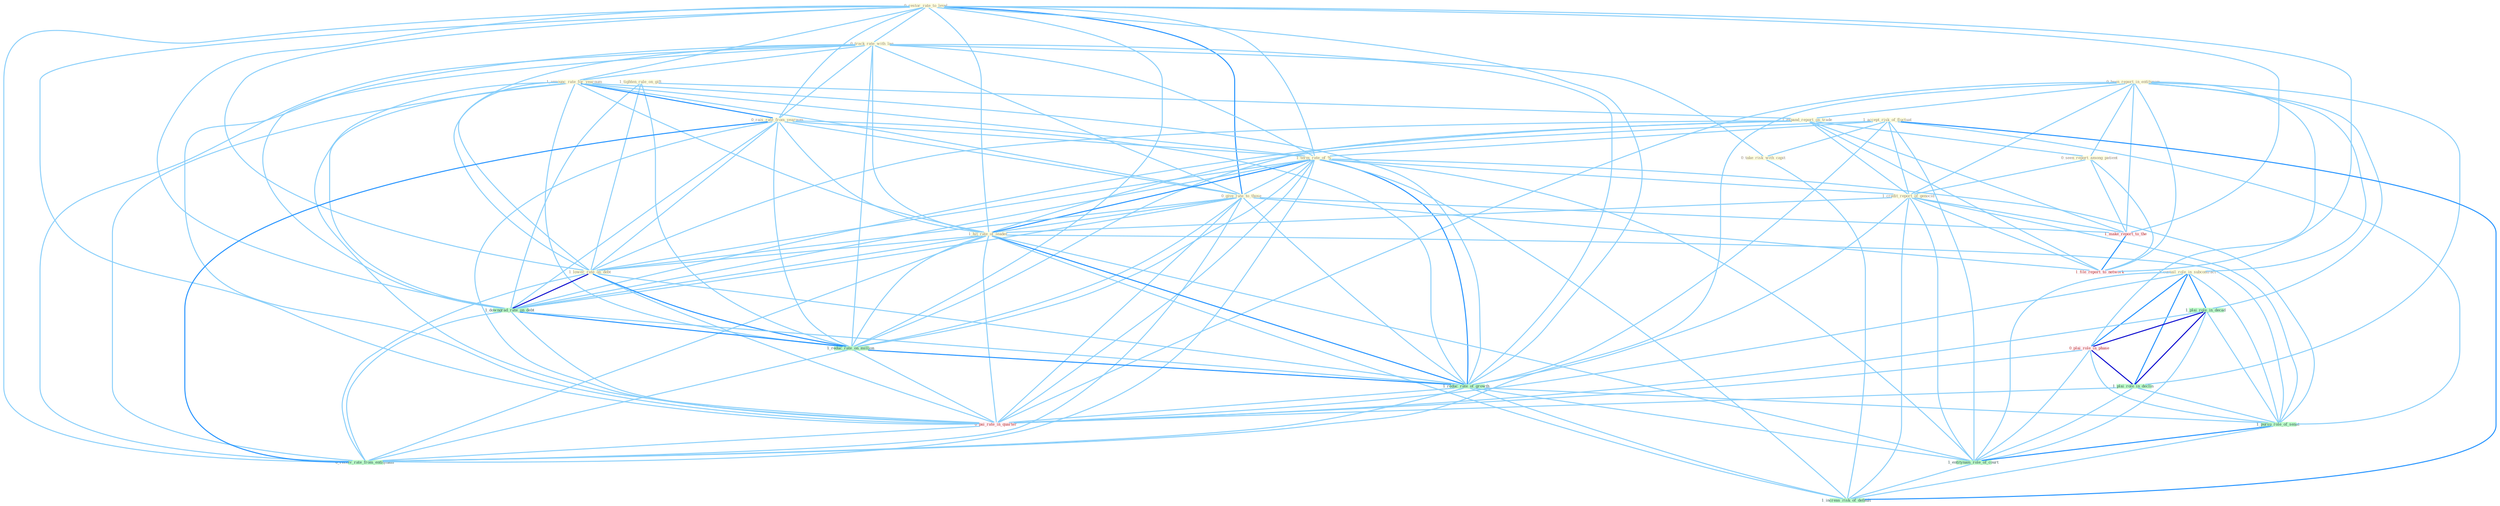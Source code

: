 Graph G{ 
    node
    [shape=polygon,style=filled,width=.5,height=.06,color="#BDFCC9",fixedsize=true,fontsize=4,
    fontcolor="#2f4f4f"];
    {node
    [color="#ffffe0", fontcolor="#8b7d6b"] "0_been_report_in_entitynam " "1_tighten_rule_on_gift " "0_restor_rate_to_level " "1_accept_risk_of_fluctuat " "1_expand_report_on_trade " "0_track_rate_with_lag " "1_announc_rate_for_yearnum " "0_rais_rate_from_yearnum " "1_curtail_role_in_subcontract " "1_term_rate_of_% " "0_give_rate_to_those " "0_seen_report_among_patient " "1_credit_report_of_genocid " "0_take_risk_with_capit " "1_hit_rate_of_leader " "1_lower_rate_on_debt "}
{node [color="#fff0f5", fontcolor="#b22222"] "0_plai_role_in_phase " "1_make_report_to_the " "0_pai_rate_in_quarter " "1_file_report_to_network "}
edge [color="#B0E2FF"];

	"0_been_report_in_entitynam " -- "1_expand_report_on_trade " [w="1", color="#87cefa" ];
	"0_been_report_in_entitynam " -- "1_curtail_role_in_subcontract " [w="1", color="#87cefa" ];
	"0_been_report_in_entitynam " -- "0_seen_report_among_patient " [w="1", color="#87cefa" ];
	"0_been_report_in_entitynam " -- "1_credit_report_of_genocid " [w="1", color="#87cefa" ];
	"0_been_report_in_entitynam " -- "1_plai_role_in_decad " [w="1", color="#87cefa" ];
	"0_been_report_in_entitynam " -- "0_plai_role_in_phase " [w="1", color="#87cefa" ];
	"0_been_report_in_entitynam " -- "1_make_report_to_the " [w="1", color="#87cefa" ];
	"0_been_report_in_entitynam " -- "1_plai_role_in_declin " [w="1", color="#87cefa" ];
	"0_been_report_in_entitynam " -- "0_pai_rate_in_quarter " [w="1", color="#87cefa" ];
	"0_been_report_in_entitynam " -- "1_file_report_to_network " [w="1", color="#87cefa" ];
	"0_been_report_in_entitynam " -- "0_receiv_rate_from_entitynam " [w="1", color="#87cefa" ];
	"1_tighten_rule_on_gift " -- "1_expand_report_on_trade " [w="1", color="#87cefa" ];
	"1_tighten_rule_on_gift " -- "1_lower_rate_on_debt " [w="1", color="#87cefa" ];
	"1_tighten_rule_on_gift " -- "1_downgrad_rate_on_debt " [w="1", color="#87cefa" ];
	"1_tighten_rule_on_gift " -- "1_reduc_rate_on_million " [w="1", color="#87cefa" ];
	"0_restor_rate_to_level " -- "0_track_rate_with_lag " [w="1", color="#87cefa" ];
	"0_restor_rate_to_level " -- "1_announc_rate_for_yearnum " [w="1", color="#87cefa" ];
	"0_restor_rate_to_level " -- "0_rais_rate_from_yearnum " [w="1", color="#87cefa" ];
	"0_restor_rate_to_level " -- "1_term_rate_of_% " [w="1", color="#87cefa" ];
	"0_restor_rate_to_level " -- "0_give_rate_to_those " [w="2", color="#1e90ff" , len=0.8];
	"0_restor_rate_to_level " -- "1_hit_rate_of_leader " [w="1", color="#87cefa" ];
	"0_restor_rate_to_level " -- "1_lower_rate_on_debt " [w="1", color="#87cefa" ];
	"0_restor_rate_to_level " -- "1_downgrad_rate_on_debt " [w="1", color="#87cefa" ];
	"0_restor_rate_to_level " -- "1_reduc_rate_on_million " [w="1", color="#87cefa" ];
	"0_restor_rate_to_level " -- "1_reduc_rate_of_growth " [w="1", color="#87cefa" ];
	"0_restor_rate_to_level " -- "1_make_report_to_the " [w="1", color="#87cefa" ];
	"0_restor_rate_to_level " -- "0_pai_rate_in_quarter " [w="1", color="#87cefa" ];
	"0_restor_rate_to_level " -- "1_file_report_to_network " [w="1", color="#87cefa" ];
	"0_restor_rate_to_level " -- "0_receiv_rate_from_entitynam " [w="1", color="#87cefa" ];
	"1_accept_risk_of_fluctuat " -- "1_term_rate_of_% " [w="1", color="#87cefa" ];
	"1_accept_risk_of_fluctuat " -- "1_credit_report_of_genocid " [w="1", color="#87cefa" ];
	"1_accept_risk_of_fluctuat " -- "0_take_risk_with_capit " [w="1", color="#87cefa" ];
	"1_accept_risk_of_fluctuat " -- "1_hit_rate_of_leader " [w="1", color="#87cefa" ];
	"1_accept_risk_of_fluctuat " -- "1_reduc_rate_of_growth " [w="1", color="#87cefa" ];
	"1_accept_risk_of_fluctuat " -- "1_pursu_role_of_senat " [w="1", color="#87cefa" ];
	"1_accept_risk_of_fluctuat " -- "1_entitynam_role_of_court " [w="1", color="#87cefa" ];
	"1_accept_risk_of_fluctuat " -- "1_increas_risk_of_default " [w="2", color="#1e90ff" , len=0.8];
	"1_expand_report_on_trade " -- "0_seen_report_among_patient " [w="1", color="#87cefa" ];
	"1_expand_report_on_trade " -- "1_credit_report_of_genocid " [w="1", color="#87cefa" ];
	"1_expand_report_on_trade " -- "1_lower_rate_on_debt " [w="1", color="#87cefa" ];
	"1_expand_report_on_trade " -- "1_downgrad_rate_on_debt " [w="1", color="#87cefa" ];
	"1_expand_report_on_trade " -- "1_reduc_rate_on_million " [w="1", color="#87cefa" ];
	"1_expand_report_on_trade " -- "1_make_report_to_the " [w="1", color="#87cefa" ];
	"1_expand_report_on_trade " -- "1_file_report_to_network " [w="1", color="#87cefa" ];
	"0_track_rate_with_lag " -- "1_announc_rate_for_yearnum " [w="1", color="#87cefa" ];
	"0_track_rate_with_lag " -- "0_rais_rate_from_yearnum " [w="1", color="#87cefa" ];
	"0_track_rate_with_lag " -- "1_term_rate_of_% " [w="1", color="#87cefa" ];
	"0_track_rate_with_lag " -- "0_give_rate_to_those " [w="1", color="#87cefa" ];
	"0_track_rate_with_lag " -- "0_take_risk_with_capit " [w="1", color="#87cefa" ];
	"0_track_rate_with_lag " -- "1_hit_rate_of_leader " [w="1", color="#87cefa" ];
	"0_track_rate_with_lag " -- "1_lower_rate_on_debt " [w="1", color="#87cefa" ];
	"0_track_rate_with_lag " -- "1_downgrad_rate_on_debt " [w="1", color="#87cefa" ];
	"0_track_rate_with_lag " -- "1_reduc_rate_on_million " [w="1", color="#87cefa" ];
	"0_track_rate_with_lag " -- "1_reduc_rate_of_growth " [w="1", color="#87cefa" ];
	"0_track_rate_with_lag " -- "0_pai_rate_in_quarter " [w="1", color="#87cefa" ];
	"0_track_rate_with_lag " -- "0_receiv_rate_from_entitynam " [w="1", color="#87cefa" ];
	"1_announc_rate_for_yearnum " -- "0_rais_rate_from_yearnum " [w="2", color="#1e90ff" , len=0.8];
	"1_announc_rate_for_yearnum " -- "1_term_rate_of_% " [w="1", color="#87cefa" ];
	"1_announc_rate_for_yearnum " -- "0_give_rate_to_those " [w="1", color="#87cefa" ];
	"1_announc_rate_for_yearnum " -- "1_hit_rate_of_leader " [w="1", color="#87cefa" ];
	"1_announc_rate_for_yearnum " -- "1_lower_rate_on_debt " [w="1", color="#87cefa" ];
	"1_announc_rate_for_yearnum " -- "1_downgrad_rate_on_debt " [w="1", color="#87cefa" ];
	"1_announc_rate_for_yearnum " -- "1_reduc_rate_on_million " [w="1", color="#87cefa" ];
	"1_announc_rate_for_yearnum " -- "1_reduc_rate_of_growth " [w="1", color="#87cefa" ];
	"1_announc_rate_for_yearnum " -- "0_pai_rate_in_quarter " [w="1", color="#87cefa" ];
	"1_announc_rate_for_yearnum " -- "0_receiv_rate_from_entitynam " [w="1", color="#87cefa" ];
	"0_rais_rate_from_yearnum " -- "1_term_rate_of_% " [w="1", color="#87cefa" ];
	"0_rais_rate_from_yearnum " -- "0_give_rate_to_those " [w="1", color="#87cefa" ];
	"0_rais_rate_from_yearnum " -- "1_hit_rate_of_leader " [w="1", color="#87cefa" ];
	"0_rais_rate_from_yearnum " -- "1_lower_rate_on_debt " [w="1", color="#87cefa" ];
	"0_rais_rate_from_yearnum " -- "1_downgrad_rate_on_debt " [w="1", color="#87cefa" ];
	"0_rais_rate_from_yearnum " -- "1_reduc_rate_on_million " [w="1", color="#87cefa" ];
	"0_rais_rate_from_yearnum " -- "1_reduc_rate_of_growth " [w="1", color="#87cefa" ];
	"0_rais_rate_from_yearnum " -- "0_pai_rate_in_quarter " [w="1", color="#87cefa" ];
	"0_rais_rate_from_yearnum " -- "0_receiv_rate_from_entitynam " [w="2", color="#1e90ff" , len=0.8];
	"1_curtail_role_in_subcontract " -- "1_plai_role_in_decad " [w="2", color="#1e90ff" , len=0.8];
	"1_curtail_role_in_subcontract " -- "0_plai_role_in_phase " [w="2", color="#1e90ff" , len=0.8];
	"1_curtail_role_in_subcontract " -- "1_plai_role_in_declin " [w="2", color="#1e90ff" , len=0.8];
	"1_curtail_role_in_subcontract " -- "0_pai_rate_in_quarter " [w="1", color="#87cefa" ];
	"1_curtail_role_in_subcontract " -- "1_pursu_role_of_senat " [w="1", color="#87cefa" ];
	"1_curtail_role_in_subcontract " -- "1_entitynam_role_of_court " [w="1", color="#87cefa" ];
	"1_term_rate_of_% " -- "0_give_rate_to_those " [w="1", color="#87cefa" ];
	"1_term_rate_of_% " -- "1_credit_report_of_genocid " [w="1", color="#87cefa" ];
	"1_term_rate_of_% " -- "1_hit_rate_of_leader " [w="2", color="#1e90ff" , len=0.8];
	"1_term_rate_of_% " -- "1_lower_rate_on_debt " [w="1", color="#87cefa" ];
	"1_term_rate_of_% " -- "1_downgrad_rate_on_debt " [w="1", color="#87cefa" ];
	"1_term_rate_of_% " -- "1_reduc_rate_on_million " [w="1", color="#87cefa" ];
	"1_term_rate_of_% " -- "1_reduc_rate_of_growth " [w="2", color="#1e90ff" , len=0.8];
	"1_term_rate_of_% " -- "0_pai_rate_in_quarter " [w="1", color="#87cefa" ];
	"1_term_rate_of_% " -- "1_pursu_role_of_senat " [w="1", color="#87cefa" ];
	"1_term_rate_of_% " -- "1_entitynam_role_of_court " [w="1", color="#87cefa" ];
	"1_term_rate_of_% " -- "0_receiv_rate_from_entitynam " [w="1", color="#87cefa" ];
	"1_term_rate_of_% " -- "1_increas_risk_of_default " [w="1", color="#87cefa" ];
	"0_give_rate_to_those " -- "1_hit_rate_of_leader " [w="1", color="#87cefa" ];
	"0_give_rate_to_those " -- "1_lower_rate_on_debt " [w="1", color="#87cefa" ];
	"0_give_rate_to_those " -- "1_downgrad_rate_on_debt " [w="1", color="#87cefa" ];
	"0_give_rate_to_those " -- "1_reduc_rate_on_million " [w="1", color="#87cefa" ];
	"0_give_rate_to_those " -- "1_reduc_rate_of_growth " [w="1", color="#87cefa" ];
	"0_give_rate_to_those " -- "1_make_report_to_the " [w="1", color="#87cefa" ];
	"0_give_rate_to_those " -- "0_pai_rate_in_quarter " [w="1", color="#87cefa" ];
	"0_give_rate_to_those " -- "1_file_report_to_network " [w="1", color="#87cefa" ];
	"0_give_rate_to_those " -- "0_receiv_rate_from_entitynam " [w="1", color="#87cefa" ];
	"0_seen_report_among_patient " -- "1_credit_report_of_genocid " [w="1", color="#87cefa" ];
	"0_seen_report_among_patient " -- "1_make_report_to_the " [w="1", color="#87cefa" ];
	"0_seen_report_among_patient " -- "1_file_report_to_network " [w="1", color="#87cefa" ];
	"1_credit_report_of_genocid " -- "1_hit_rate_of_leader " [w="1", color="#87cefa" ];
	"1_credit_report_of_genocid " -- "1_reduc_rate_of_growth " [w="1", color="#87cefa" ];
	"1_credit_report_of_genocid " -- "1_make_report_to_the " [w="1", color="#87cefa" ];
	"1_credit_report_of_genocid " -- "1_pursu_role_of_senat " [w="1", color="#87cefa" ];
	"1_credit_report_of_genocid " -- "1_file_report_to_network " [w="1", color="#87cefa" ];
	"1_credit_report_of_genocid " -- "1_entitynam_role_of_court " [w="1", color="#87cefa" ];
	"1_credit_report_of_genocid " -- "1_increas_risk_of_default " [w="1", color="#87cefa" ];
	"0_take_risk_with_capit " -- "1_increas_risk_of_default " [w="1", color="#87cefa" ];
	"1_hit_rate_of_leader " -- "1_lower_rate_on_debt " [w="1", color="#87cefa" ];
	"1_hit_rate_of_leader " -- "1_downgrad_rate_on_debt " [w="1", color="#87cefa" ];
	"1_hit_rate_of_leader " -- "1_reduc_rate_on_million " [w="1", color="#87cefa" ];
	"1_hit_rate_of_leader " -- "1_reduc_rate_of_growth " [w="2", color="#1e90ff" , len=0.8];
	"1_hit_rate_of_leader " -- "0_pai_rate_in_quarter " [w="1", color="#87cefa" ];
	"1_hit_rate_of_leader " -- "1_pursu_role_of_senat " [w="1", color="#87cefa" ];
	"1_hit_rate_of_leader " -- "1_entitynam_role_of_court " [w="1", color="#87cefa" ];
	"1_hit_rate_of_leader " -- "0_receiv_rate_from_entitynam " [w="1", color="#87cefa" ];
	"1_hit_rate_of_leader " -- "1_increas_risk_of_default " [w="1", color="#87cefa" ];
	"1_lower_rate_on_debt " -- "1_downgrad_rate_on_debt " [w="3", color="#0000cd" , len=0.6];
	"1_lower_rate_on_debt " -- "1_reduc_rate_on_million " [w="2", color="#1e90ff" , len=0.8];
	"1_lower_rate_on_debt " -- "1_reduc_rate_of_growth " [w="1", color="#87cefa" ];
	"1_lower_rate_on_debt " -- "0_pai_rate_in_quarter " [w="1", color="#87cefa" ];
	"1_lower_rate_on_debt " -- "0_receiv_rate_from_entitynam " [w="1", color="#87cefa" ];
	"1_downgrad_rate_on_debt " -- "1_reduc_rate_on_million " [w="2", color="#1e90ff" , len=0.8];
	"1_downgrad_rate_on_debt " -- "1_reduc_rate_of_growth " [w="1", color="#87cefa" ];
	"1_downgrad_rate_on_debt " -- "0_pai_rate_in_quarter " [w="1", color="#87cefa" ];
	"1_downgrad_rate_on_debt " -- "0_receiv_rate_from_entitynam " [w="1", color="#87cefa" ];
	"1_reduc_rate_on_million " -- "1_reduc_rate_of_growth " [w="2", color="#1e90ff" , len=0.8];
	"1_reduc_rate_on_million " -- "0_pai_rate_in_quarter " [w="1", color="#87cefa" ];
	"1_reduc_rate_on_million " -- "0_receiv_rate_from_entitynam " [w="1", color="#87cefa" ];
	"1_plai_role_in_decad " -- "0_plai_role_in_phase " [w="3", color="#0000cd" , len=0.6];
	"1_plai_role_in_decad " -- "1_plai_role_in_declin " [w="3", color="#0000cd" , len=0.6];
	"1_plai_role_in_decad " -- "0_pai_rate_in_quarter " [w="1", color="#87cefa" ];
	"1_plai_role_in_decad " -- "1_pursu_role_of_senat " [w="1", color="#87cefa" ];
	"1_plai_role_in_decad " -- "1_entitynam_role_of_court " [w="1", color="#87cefa" ];
	"0_plai_role_in_phase " -- "1_plai_role_in_declin " [w="3", color="#0000cd" , len=0.6];
	"0_plai_role_in_phase " -- "0_pai_rate_in_quarter " [w="1", color="#87cefa" ];
	"0_plai_role_in_phase " -- "1_pursu_role_of_senat " [w="1", color="#87cefa" ];
	"0_plai_role_in_phase " -- "1_entitynam_role_of_court " [w="1", color="#87cefa" ];
	"1_reduc_rate_of_growth " -- "0_pai_rate_in_quarter " [w="1", color="#87cefa" ];
	"1_reduc_rate_of_growth " -- "1_pursu_role_of_senat " [w="1", color="#87cefa" ];
	"1_reduc_rate_of_growth " -- "1_entitynam_role_of_court " [w="1", color="#87cefa" ];
	"1_reduc_rate_of_growth " -- "0_receiv_rate_from_entitynam " [w="1", color="#87cefa" ];
	"1_reduc_rate_of_growth " -- "1_increas_risk_of_default " [w="1", color="#87cefa" ];
	"1_make_report_to_the " -- "1_file_report_to_network " [w="2", color="#1e90ff" , len=0.8];
	"1_plai_role_in_declin " -- "0_pai_rate_in_quarter " [w="1", color="#87cefa" ];
	"1_plai_role_in_declin " -- "1_pursu_role_of_senat " [w="1", color="#87cefa" ];
	"1_plai_role_in_declin " -- "1_entitynam_role_of_court " [w="1", color="#87cefa" ];
	"0_pai_rate_in_quarter " -- "0_receiv_rate_from_entitynam " [w="1", color="#87cefa" ];
	"1_pursu_role_of_senat " -- "1_entitynam_role_of_court " [w="2", color="#1e90ff" , len=0.8];
	"1_pursu_role_of_senat " -- "1_increas_risk_of_default " [w="1", color="#87cefa" ];
	"1_entitynam_role_of_court " -- "1_increas_risk_of_default " [w="1", color="#87cefa" ];
}